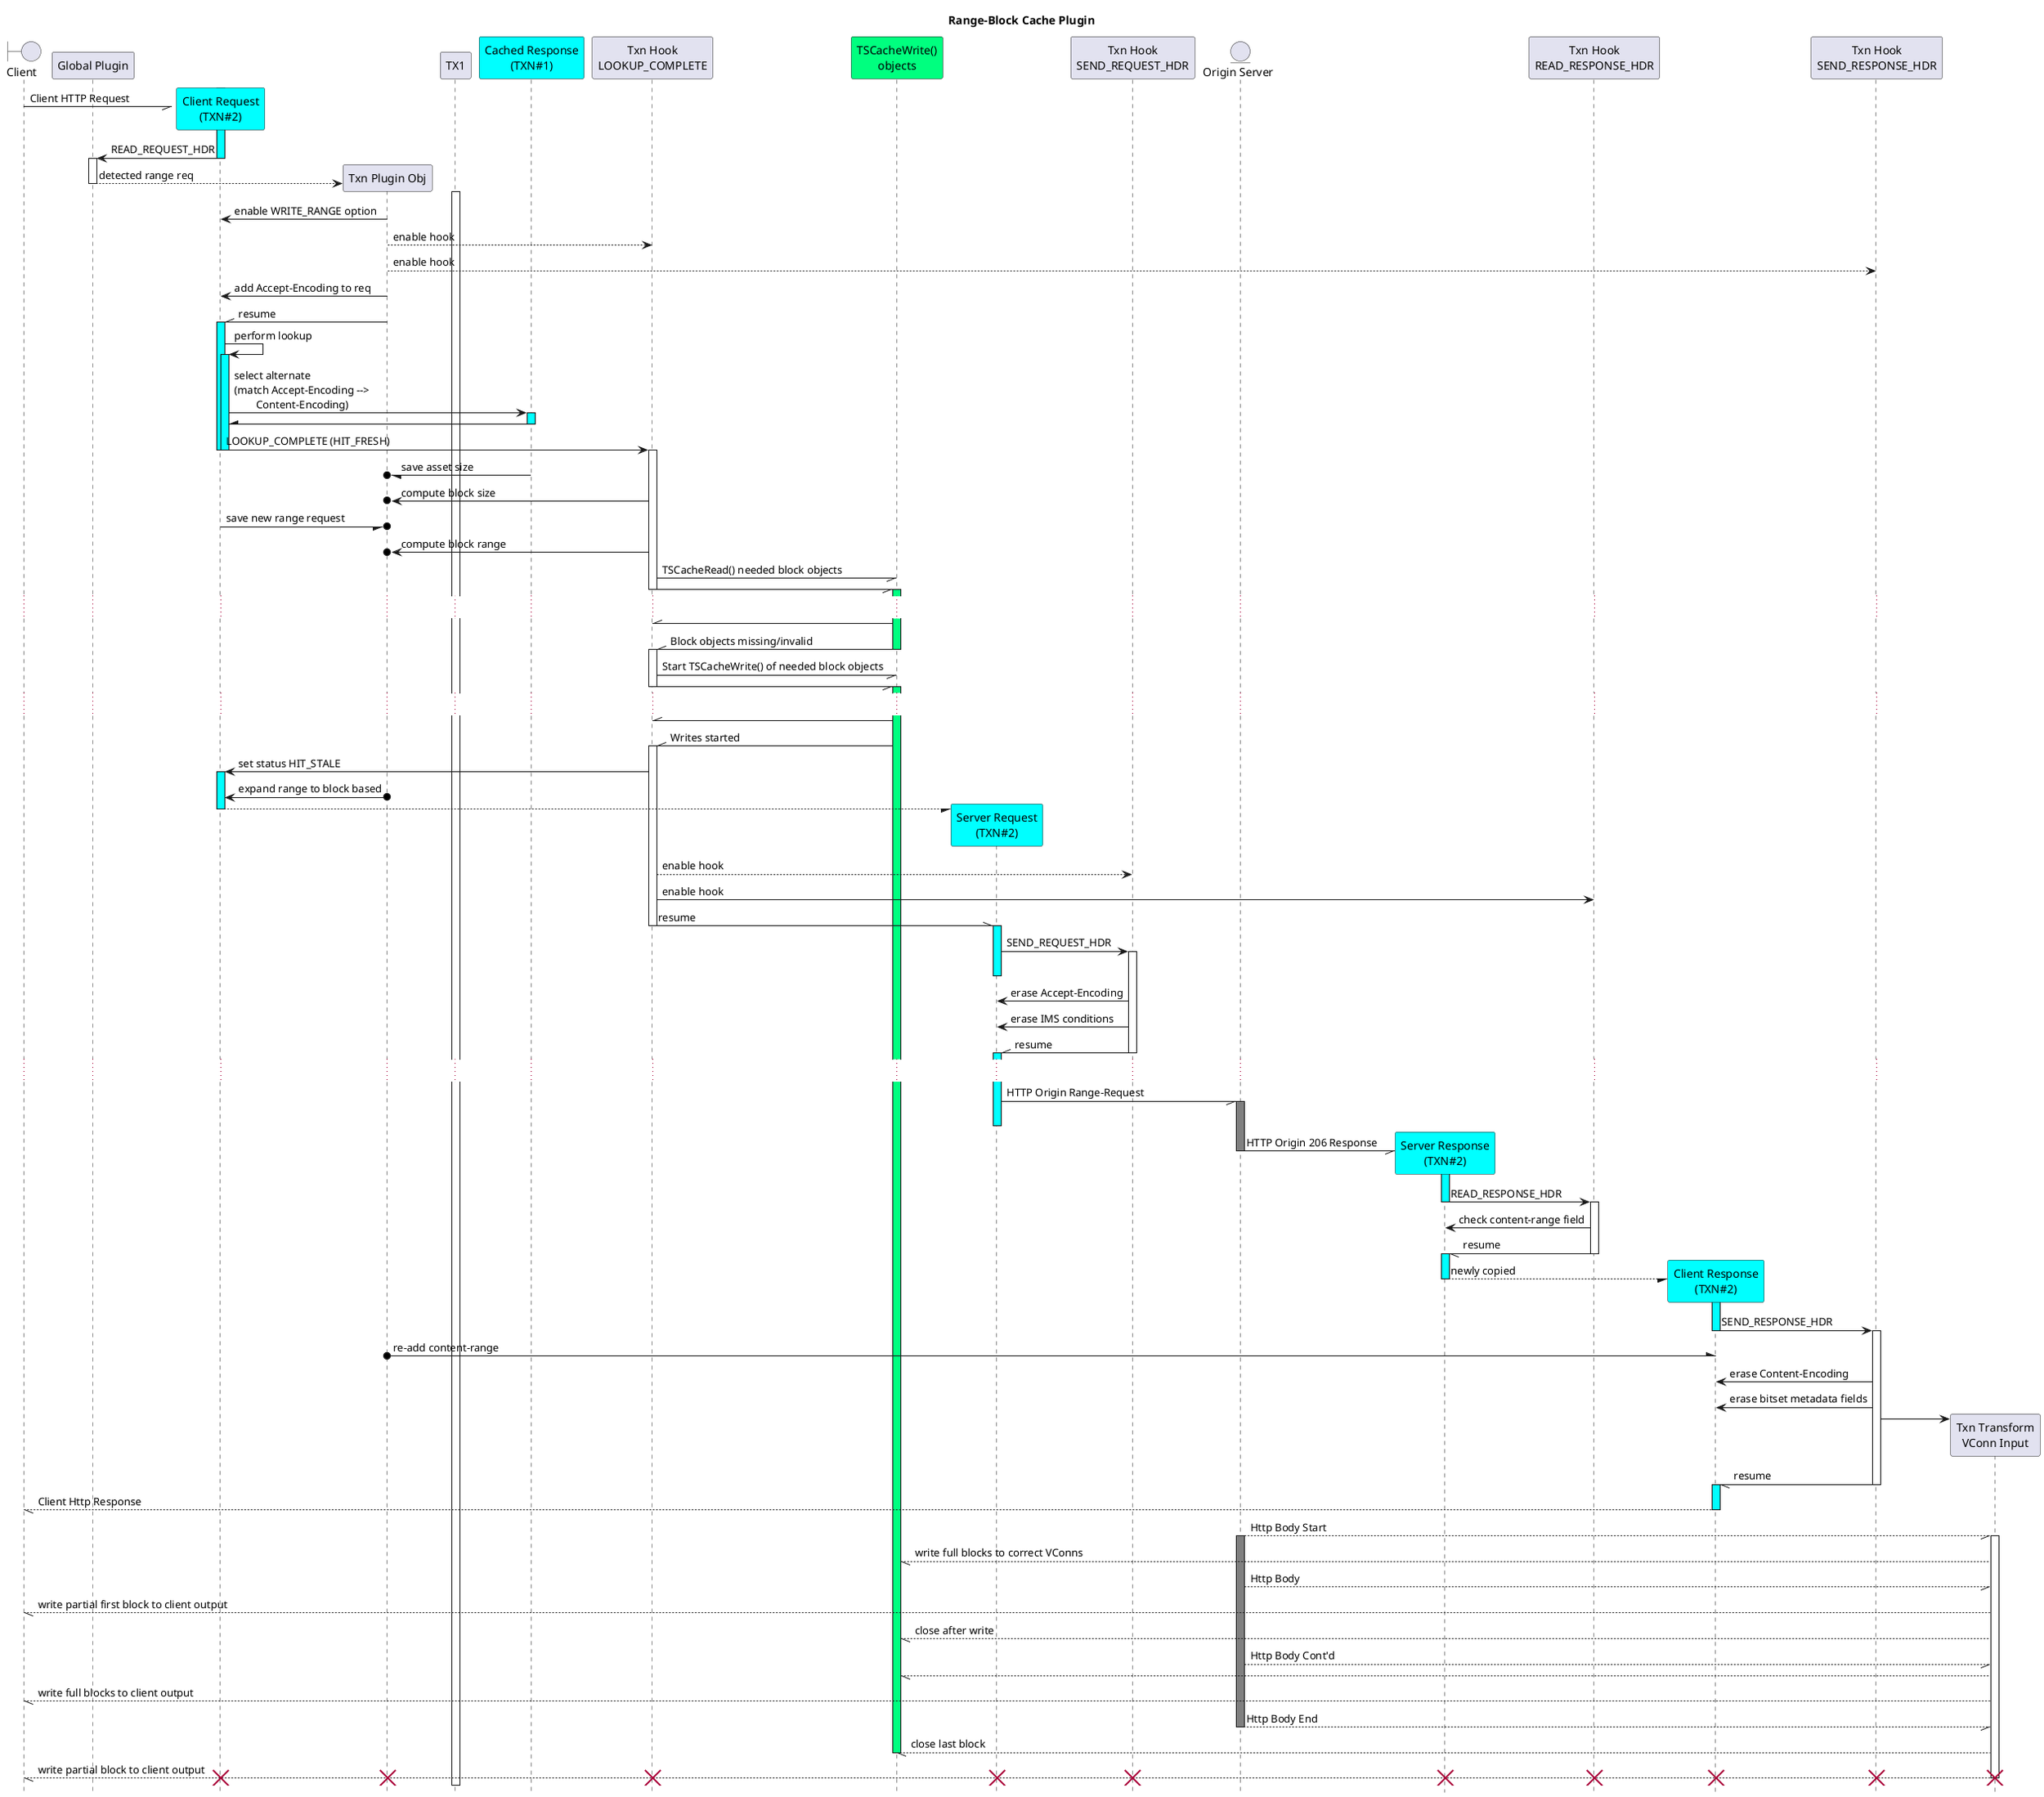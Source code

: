 @startuml 
title Range-Block Cache Plugin
hide footbox

'
' first case: init
'
boundary Client as C
create "Global Plugin" as GH1

create "Client Request\n(TXN#2)" as TC2 #cyan
activate TC2 #cyan
C -// TC2: Client HTTP Request
deactivate C

TC2 -> GH1: READ_REQUEST_HDR
deactivate TC2
activate GH1
create "Txn Plugin Obj" as TX2
GH1 --> TX2: detected range req
deactivate GH1
activate TX1
TC2 <- TX2: enable WRITE_RANGE option

participant "Cached Response\n(TXN#1)" as CATC #cyan
'
' server and hooks
participant "Txn Hook\nLOOKUP_COMPLETE" as TH2

participant "TSCacheWrite()\nobjects" as CAWR #springgreen

TX2 --> TH2: enable hook
TX2 --> "Txn Hook\nSEND_RESPONSE_HDR" as TH5: enable hook
TX2 -> TC2: add Accept-Encoding to req
TC2 //- TX2: resume
deactivate TX2
activate TC2 #cyan

TC2 -> TC2: perform lookup
activate TC2 #cyan
TC2 -> CATC: select alternate\n(match Accept-Encoding -->\n\tContent-Encoding)
activate CATC #cyan
TC2 /- CATC
deactivate CATC

TC2 -> TH2: LOOKUP_COMPLETE (HIT_FRESH)
deactivate TC2
deactivate TC2
activate TH2
'
' do block lookups if possible
'
CATC -/o TX2: save asset size
TH2 ->o TX2: compute block size
TC2 -/o TX2: save new range request
TH2 ->o TX2: compute block range

TH2 -// CAWR: TSCacheRead() needed block objects
TH2 -// CAWR: 
deactivate TH2
activate CAWR #springgreen
...
TH2 //- CAWR: 
TH2 //- CAWR: Block objects missing/invalid
deactivate CAWR
activate TH2
TH2 -// CAWR: Start TSCacheWrite() of needed block objects
TH2 -// CAWR: 
deactivate TH2
activate CAWR #springgreen
...
TH2 //- CAWR: 
TH2 //- CAWR: Writes started
activate TH2
TH2 -> TC2: set status HIT_STALE
activate TC2 #cyan
TX2 o-> TC2: expand range to block based

'
' prepare for request
'

create "Server Request\n(TXN#2)" as TQ2 #cyan
TC2 --/ TQ2
deactivate TC2

participant "Txn Hook\nSEND_REQUEST_HDR" as TH3

TH2 --> TH3: enable hook

'
' server and hooks
entity "Origin Server" as S

TH2 -> "Txn Hook\nREAD_RESPONSE_HDR" as TH4: enable hook
TQ2 //- TH2: resume
deactivate TH2
activate TQ2 #cyan
TQ2 -> TH3: SEND_REQUEST_HDR
activate TH3
deactivate TQ2
TQ2 <- TH3: erase Accept-Encoding
TQ2 <- TH3: erase IMS conditions
TQ2 //- TH3: resume
deactivate TH3
activate TQ2 #cyan

...
TQ2 -// S: HTTP Origin Range-Request
activate S #grey
deactivate TQ2
create "Server Response\n(TXN#2)" as TA2 #cyan
S -// TA2: HTTP Origin 206 Response
deactivate S
activate TA2 #cyan

participant TH4

TA2 -> TH4: READ_RESPONSE_HDR
deactivate TA2
activate TH4
'TX2 o/- TA2: save content-range field
'TH4 -> TH4: compute block size
TH4 -> TA2: check content-range field
'TH4 -> TA2: reset status to 200 OK 
'TH4 -> TA2: assign Content-Encoding
'TH4 -> TA2: assign bitset metadata fields
TH4 -// TA2: resume

deactivate TH4
activate TA2 #cyan

create "Client Response\n(TXN#2)" as TR2 #cyan
TA2 --/ TR2: newly copied

deactivate TA2
activate TR2 #cyan

'create "Cached Response\n(TXN#1)" as TCR2 #cyan
'TA2 --/ TCR2

participant TH5

TR2 -> TH5: SEND_RESPONSE_HDR
deactivate TR2
activate TH5
TR2 /-o TX2: re-add content-range
'TH5 -> TR2: reset status to 206 Partial Content
TH5 -> TR2: erase Content-Encoding
TH5 -> TR2: erase bitset metadata fields

create "Txn Transform\nVConn Input" as TXIN
TH5 -> TXIN

TH5 -// TR2: resume
deactivate TH5
activate TR2 #cyan
TR2 --// C: Client Http Response

deactivate TR2
S --// TXIN: Http Body Start
activate S #grey
activate TXIN
TXIN --// CAWR: write full blocks to correct VConns
S --// TXIN: Http Body
TXIN --// C: write partial first block to client output
TXIN --// CAWR: close after write
S --// TXIN: Http Body Cont'd
TXIN --// CAWR: 
TXIN --// C: write full blocks to client output
S --// TXIN: Http Body End
deactivate S
TXIN --// CAWR: close last block
deactivate CAWR
TXIN --// C: write partial block to client output
deactivate TXIN
deactivate C

destroy TC2
destroy TQ2
destroy TA2
destroy TR2
destroy TX2
destroy TH2
destroy TH3
destroy TH4
destroy TH5
destroy TXIN


@enduml
